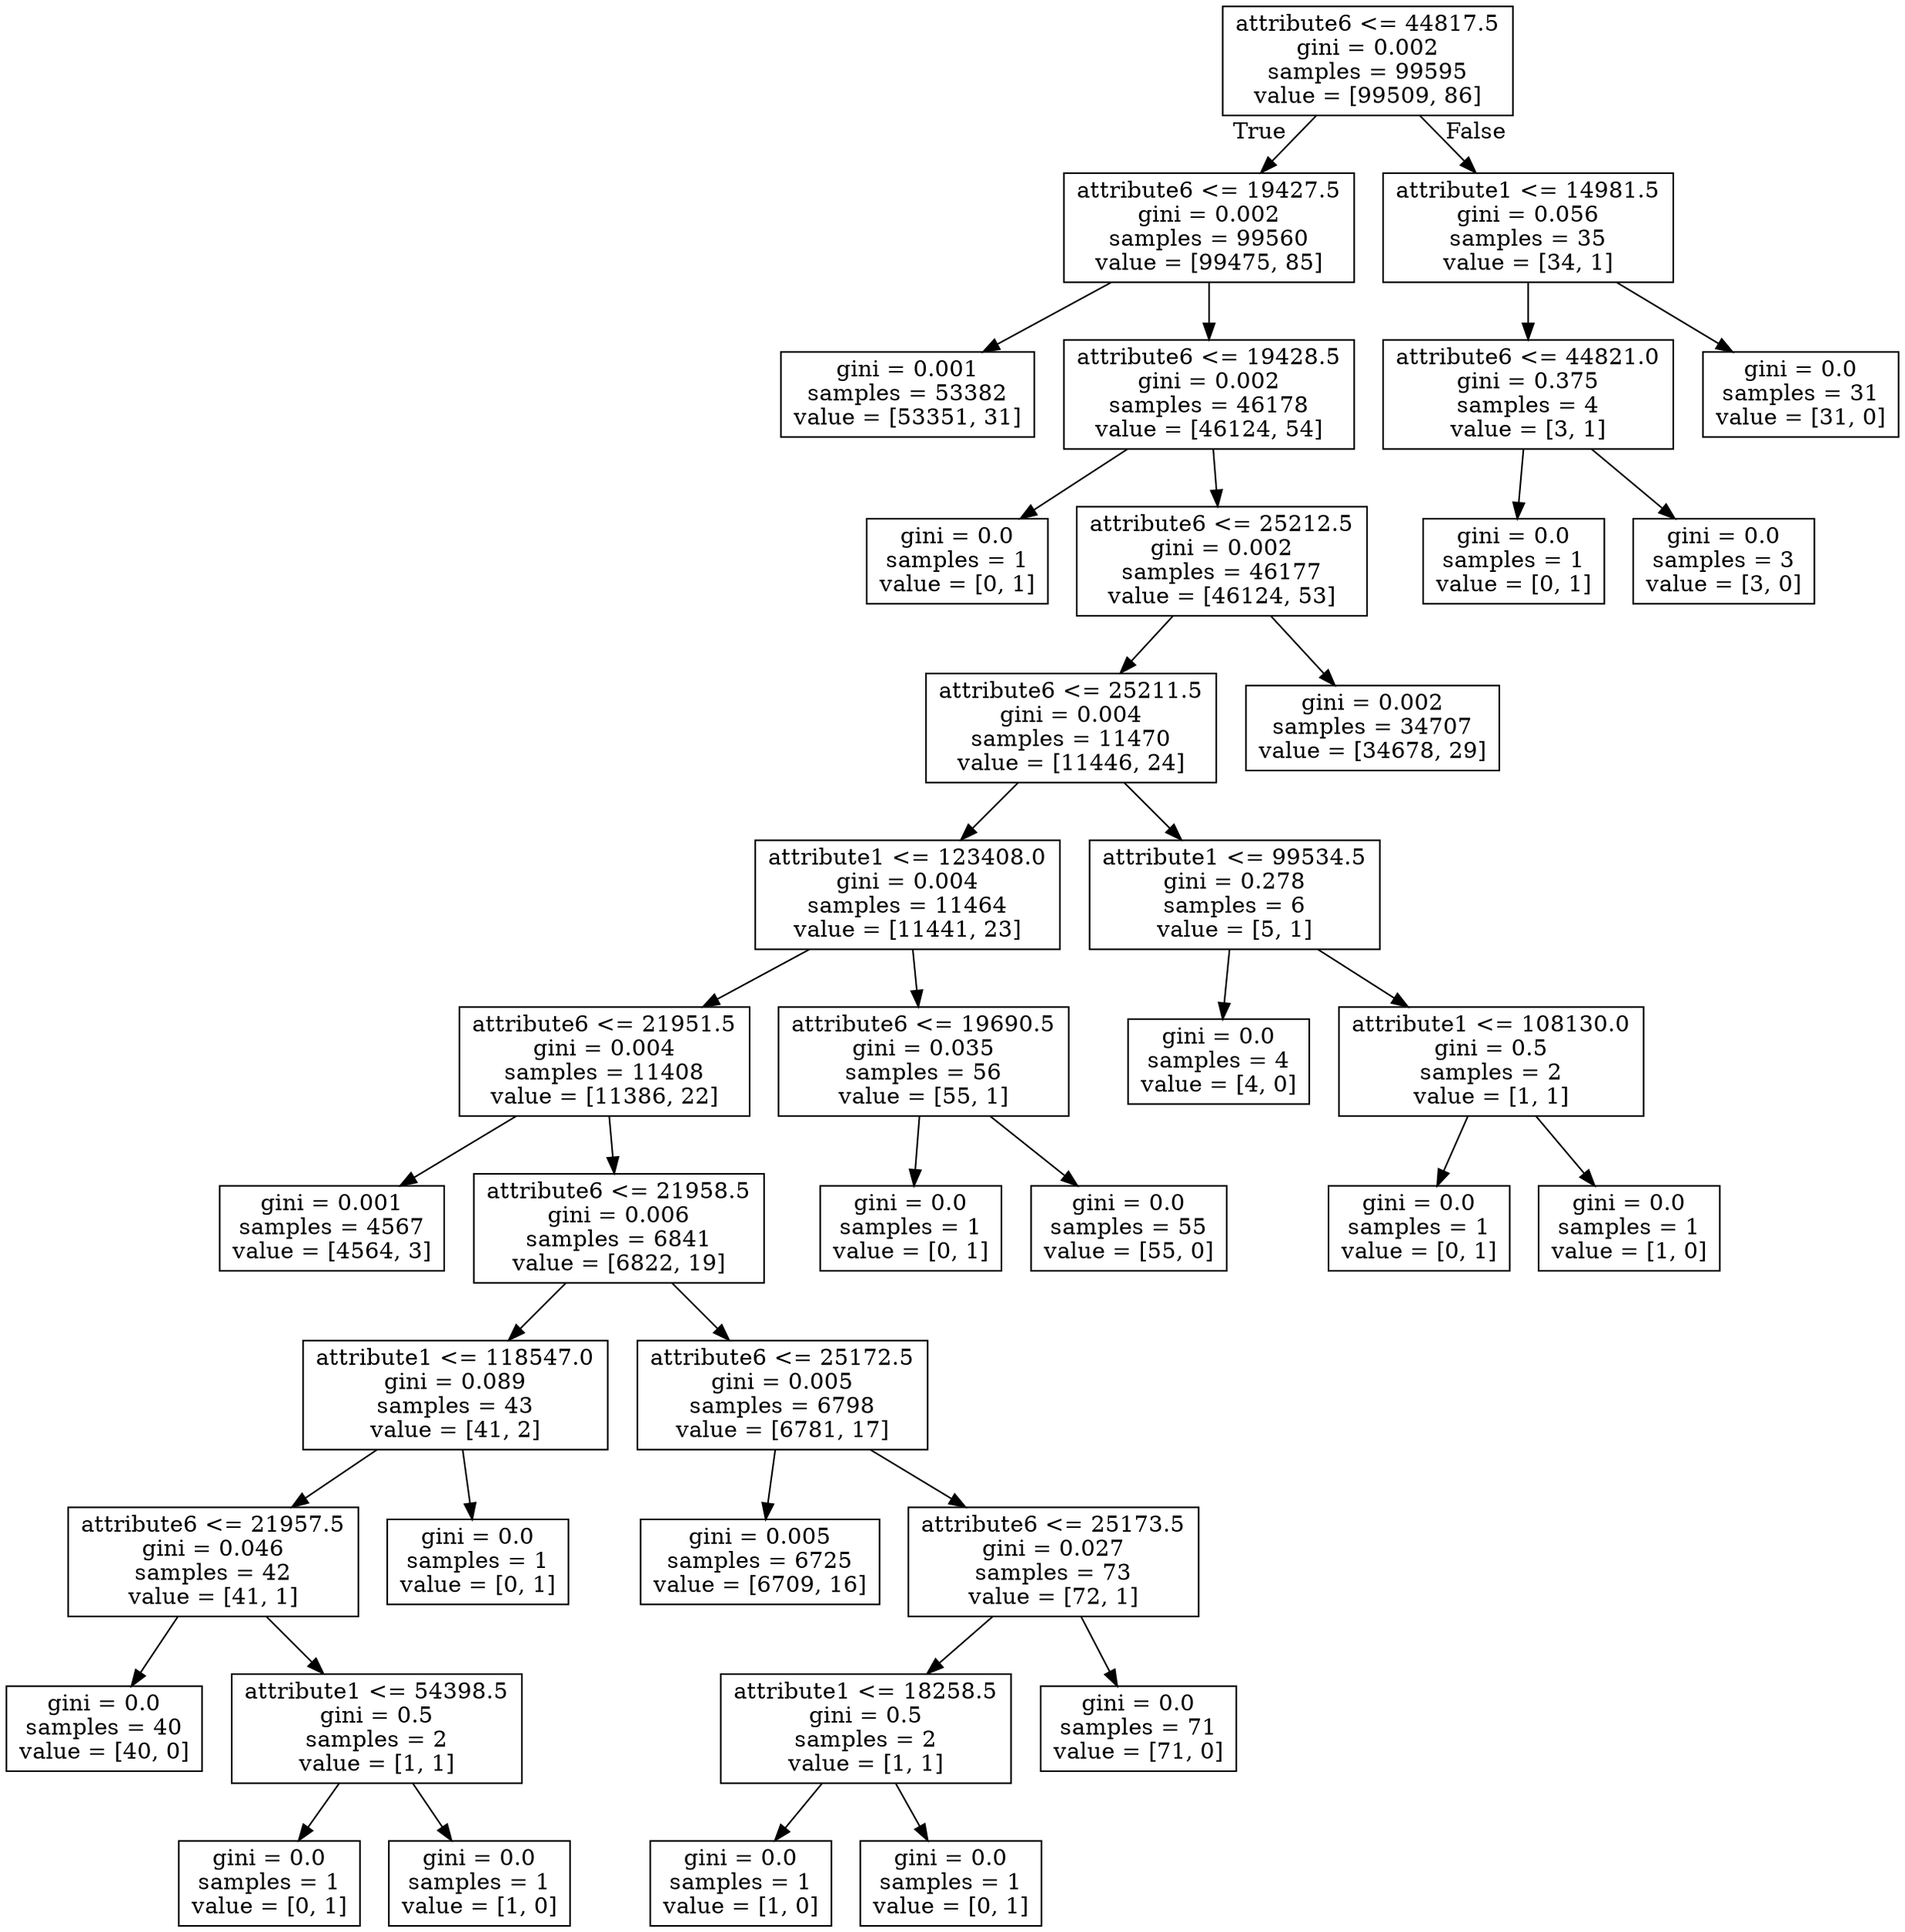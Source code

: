 digraph Tree {
node [shape=box] ;
0 [label="attribute6 <= 44817.5\ngini = 0.002\nsamples = 99595\nvalue = [99509, 86]"] ;
1 [label="attribute6 <= 19427.5\ngini = 0.002\nsamples = 99560\nvalue = [99475, 85]"] ;
0 -> 1 [labeldistance=2.5, labelangle=45, headlabel="True"] ;
7 [label="gini = 0.001\nsamples = 53382\nvalue = [53351, 31]"] ;
1 -> 7 ;
8 [label="attribute6 <= 19428.5\ngini = 0.002\nsamples = 46178\nvalue = [46124, 54]"] ;
1 -> 8 ;
9 [label="gini = 0.0\nsamples = 1\nvalue = [0, 1]"] ;
8 -> 9 ;
10 [label="attribute6 <= 25212.5\ngini = 0.002\nsamples = 46177\nvalue = [46124, 53]"] ;
8 -> 10 ;
11 [label="attribute6 <= 25211.5\ngini = 0.004\nsamples = 11470\nvalue = [11446, 24]"] ;
10 -> 11 ;
13 [label="attribute1 <= 123408.0\ngini = 0.004\nsamples = 11464\nvalue = [11441, 23]"] ;
11 -> 13 ;
19 [label="attribute6 <= 21951.5\ngini = 0.004\nsamples = 11408\nvalue = [11386, 22]"] ;
13 -> 19 ;
23 [label="gini = 0.001\nsamples = 4567\nvalue = [4564, 3]"] ;
19 -> 23 ;
24 [label="attribute6 <= 21958.5\ngini = 0.006\nsamples = 6841\nvalue = [6822, 19]"] ;
19 -> 24 ;
25 [label="attribute1 <= 118547.0\ngini = 0.089\nsamples = 43\nvalue = [41, 2]"] ;
24 -> 25 ;
27 [label="attribute6 <= 21957.5\ngini = 0.046\nsamples = 42\nvalue = [41, 1]"] ;
25 -> 27 ;
29 [label="gini = 0.0\nsamples = 40\nvalue = [40, 0]"] ;
27 -> 29 ;
30 [label="attribute1 <= 54398.5\ngini = 0.5\nsamples = 2\nvalue = [1, 1]"] ;
27 -> 30 ;
31 [label="gini = 0.0\nsamples = 1\nvalue = [0, 1]"] ;
30 -> 31 ;
32 [label="gini = 0.0\nsamples = 1\nvalue = [1, 0]"] ;
30 -> 32 ;
28 [label="gini = 0.0\nsamples = 1\nvalue = [0, 1]"] ;
25 -> 28 ;
26 [label="attribute6 <= 25172.5\ngini = 0.005\nsamples = 6798\nvalue = [6781, 17]"] ;
24 -> 26 ;
33 [label="gini = 0.005\nsamples = 6725\nvalue = [6709, 16]"] ;
26 -> 33 ;
34 [label="attribute6 <= 25173.5\ngini = 0.027\nsamples = 73\nvalue = [72, 1]"] ;
26 -> 34 ;
35 [label="attribute1 <= 18258.5\ngini = 0.5\nsamples = 2\nvalue = [1, 1]"] ;
34 -> 35 ;
37 [label="gini = 0.0\nsamples = 1\nvalue = [1, 0]"] ;
35 -> 37 ;
38 [label="gini = 0.0\nsamples = 1\nvalue = [0, 1]"] ;
35 -> 38 ;
36 [label="gini = 0.0\nsamples = 71\nvalue = [71, 0]"] ;
34 -> 36 ;
20 [label="attribute6 <= 19690.5\ngini = 0.035\nsamples = 56\nvalue = [55, 1]"] ;
13 -> 20 ;
21 [label="gini = 0.0\nsamples = 1\nvalue = [0, 1]"] ;
20 -> 21 ;
22 [label="gini = 0.0\nsamples = 55\nvalue = [55, 0]"] ;
20 -> 22 ;
14 [label="attribute1 <= 99534.5\ngini = 0.278\nsamples = 6\nvalue = [5, 1]"] ;
11 -> 14 ;
15 [label="gini = 0.0\nsamples = 4\nvalue = [4, 0]"] ;
14 -> 15 ;
16 [label="attribute1 <= 108130.0\ngini = 0.5\nsamples = 2\nvalue = [1, 1]"] ;
14 -> 16 ;
17 [label="gini = 0.0\nsamples = 1\nvalue = [0, 1]"] ;
16 -> 17 ;
18 [label="gini = 0.0\nsamples = 1\nvalue = [1, 0]"] ;
16 -> 18 ;
12 [label="gini = 0.002\nsamples = 34707\nvalue = [34678, 29]"] ;
10 -> 12 ;
2 [label="attribute1 <= 14981.5\ngini = 0.056\nsamples = 35\nvalue = [34, 1]"] ;
0 -> 2 [labeldistance=2.5, labelangle=-45, headlabel="False"] ;
3 [label="attribute6 <= 44821.0\ngini = 0.375\nsamples = 4\nvalue = [3, 1]"] ;
2 -> 3 ;
5 [label="gini = 0.0\nsamples = 1\nvalue = [0, 1]"] ;
3 -> 5 ;
6 [label="gini = 0.0\nsamples = 3\nvalue = [3, 0]"] ;
3 -> 6 ;
4 [label="gini = 0.0\nsamples = 31\nvalue = [31, 0]"] ;
2 -> 4 ;
}